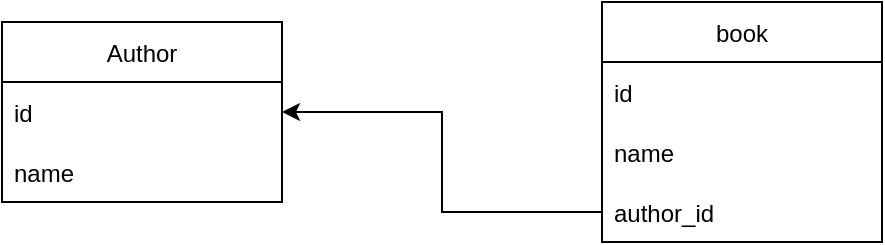 <mxfile version="16.5.4" type="github" pages="3">
  <diagram id="hCghxKvmUoczRnFk2EW5" name="many-to-one">
    <mxGraphModel dx="980" dy="609" grid="1" gridSize="10" guides="1" tooltips="1" connect="1" arrows="1" fold="1" page="1" pageScale="1" pageWidth="827" pageHeight="1169" math="0" shadow="0">
      <root>
        <mxCell id="0" />
        <mxCell id="1" parent="0" />
        <mxCell id="EPkfVW3bVox5Lf1lPbg6-3" value="Author" style="swimlane;fontStyle=0;childLayout=stackLayout;horizontal=1;startSize=30;horizontalStack=0;resizeParent=1;resizeParentMax=0;resizeLast=0;collapsible=1;marginBottom=0;" vertex="1" parent="1">
          <mxGeometry x="200" y="90" width="140" height="90" as="geometry" />
        </mxCell>
        <mxCell id="EPkfVW3bVox5Lf1lPbg6-4" value="id" style="text;strokeColor=none;fillColor=none;align=left;verticalAlign=middle;spacingLeft=4;spacingRight=4;overflow=hidden;points=[[0,0.5],[1,0.5]];portConstraint=eastwest;rotatable=0;" vertex="1" parent="EPkfVW3bVox5Lf1lPbg6-3">
          <mxGeometry y="30" width="140" height="30" as="geometry" />
        </mxCell>
        <mxCell id="EPkfVW3bVox5Lf1lPbg6-5" value="name" style="text;strokeColor=none;fillColor=none;align=left;verticalAlign=middle;spacingLeft=4;spacingRight=4;overflow=hidden;points=[[0,0.5],[1,0.5]];portConstraint=eastwest;rotatable=0;" vertex="1" parent="EPkfVW3bVox5Lf1lPbg6-3">
          <mxGeometry y="60" width="140" height="30" as="geometry" />
        </mxCell>
        <mxCell id="EPkfVW3bVox5Lf1lPbg6-7" value="book" style="swimlane;fontStyle=0;childLayout=stackLayout;horizontal=1;startSize=30;horizontalStack=0;resizeParent=1;resizeParentMax=0;resizeLast=0;collapsible=1;marginBottom=0;" vertex="1" parent="1">
          <mxGeometry x="500" y="80" width="140" height="120" as="geometry" />
        </mxCell>
        <mxCell id="EPkfVW3bVox5Lf1lPbg6-8" value="id" style="text;strokeColor=none;fillColor=none;align=left;verticalAlign=middle;spacingLeft=4;spacingRight=4;overflow=hidden;points=[[0,0.5],[1,0.5]];portConstraint=eastwest;rotatable=0;" vertex="1" parent="EPkfVW3bVox5Lf1lPbg6-7">
          <mxGeometry y="30" width="140" height="30" as="geometry" />
        </mxCell>
        <mxCell id="EPkfVW3bVox5Lf1lPbg6-9" value="name" style="text;strokeColor=none;fillColor=none;align=left;verticalAlign=middle;spacingLeft=4;spacingRight=4;overflow=hidden;points=[[0,0.5],[1,0.5]];portConstraint=eastwest;rotatable=0;" vertex="1" parent="EPkfVW3bVox5Lf1lPbg6-7">
          <mxGeometry y="60" width="140" height="30" as="geometry" />
        </mxCell>
        <mxCell id="EPkfVW3bVox5Lf1lPbg6-10" value="author_id" style="text;strokeColor=none;fillColor=none;align=left;verticalAlign=middle;spacingLeft=4;spacingRight=4;overflow=hidden;points=[[0,0.5],[1,0.5]];portConstraint=eastwest;rotatable=0;" vertex="1" parent="EPkfVW3bVox5Lf1lPbg6-7">
          <mxGeometry y="90" width="140" height="30" as="geometry" />
        </mxCell>
        <mxCell id="EPkfVW3bVox5Lf1lPbg6-11" style="edgeStyle=orthogonalEdgeStyle;rounded=0;orthogonalLoop=1;jettySize=auto;html=1;exitX=0;exitY=0.5;exitDx=0;exitDy=0;entryX=1;entryY=0.5;entryDx=0;entryDy=0;" edge="1" parent="1" source="EPkfVW3bVox5Lf1lPbg6-10" target="EPkfVW3bVox5Lf1lPbg6-4">
          <mxGeometry relative="1" as="geometry" />
        </mxCell>
      </root>
    </mxGraphModel>
  </diagram>
  <diagram id="3bvgJleBp7JOCLqyibOa" name="one-to-one">
    <mxGraphModel dx="1807" dy="609" grid="1" gridSize="10" guides="1" tooltips="1" connect="1" arrows="1" fold="1" page="1" pageScale="1" pageWidth="827" pageHeight="1169" math="0" shadow="0">
      <root>
        <mxCell id="PZozVjgh1OtRc9Y3g3VS-0" />
        <mxCell id="PZozVjgh1OtRc9Y3g3VS-1" parent="PZozVjgh1OtRc9Y3g3VS-0" />
        <mxCell id="LPvxBzS5jzO4Ys5_n9A9-1" value="country" style="swimlane;fontStyle=0;childLayout=stackLayout;horizontal=1;startSize=30;horizontalStack=0;resizeParent=1;resizeParentMax=0;resizeLast=0;collapsible=1;marginBottom=0;" vertex="1" parent="PZozVjgh1OtRc9Y3g3VS-1">
          <mxGeometry x="-620" y="135" width="140" height="90" as="geometry" />
        </mxCell>
        <mxCell id="LPvxBzS5jzO4Ys5_n9A9-2" value="id  " style="text;strokeColor=none;fillColor=none;align=left;verticalAlign=middle;spacingLeft=4;spacingRight=4;overflow=hidden;points=[[0,0.5],[1,0.5]];portConstraint=eastwest;rotatable=0;" vertex="1" parent="LPvxBzS5jzO4Ys5_n9A9-1">
          <mxGeometry y="30" width="140" height="30" as="geometry" />
        </mxCell>
        <mxCell id="LPvxBzS5jzO4Ys5_n9A9-3" value="name" style="text;strokeColor=none;fillColor=none;align=left;verticalAlign=middle;spacingLeft=4;spacingRight=4;overflow=hidden;points=[[0,0.5],[1,0.5]];portConstraint=eastwest;rotatable=0;" vertex="1" parent="LPvxBzS5jzO4Ys5_n9A9-1">
          <mxGeometry y="60" width="140" height="30" as="geometry" />
        </mxCell>
        <mxCell id="LPvxBzS5jzO4Ys5_n9A9-5" value="capital" style="swimlane;fontStyle=0;childLayout=stackLayout;horizontal=1;startSize=30;horizontalStack=0;resizeParent=1;resizeParentMax=0;resizeLast=0;collapsible=1;marginBottom=0;" vertex="1" parent="PZozVjgh1OtRc9Y3g3VS-1">
          <mxGeometry x="-340" y="120" width="140" height="120" as="geometry" />
        </mxCell>
        <mxCell id="LPvxBzS5jzO4Ys5_n9A9-6" value="id" style="text;strokeColor=none;fillColor=none;align=left;verticalAlign=middle;spacingLeft=4;spacingRight=4;overflow=hidden;points=[[0,0.5],[1,0.5]];portConstraint=eastwest;rotatable=0;" vertex="1" parent="LPvxBzS5jzO4Ys5_n9A9-5">
          <mxGeometry y="30" width="140" height="30" as="geometry" />
        </mxCell>
        <mxCell id="LPvxBzS5jzO4Ys5_n9A9-7" value="name" style="text;strokeColor=none;fillColor=none;align=left;verticalAlign=middle;spacingLeft=4;spacingRight=4;overflow=hidden;points=[[0,0.5],[1,0.5]];portConstraint=eastwest;rotatable=0;" vertex="1" parent="LPvxBzS5jzO4Ys5_n9A9-5">
          <mxGeometry y="60" width="140" height="30" as="geometry" />
        </mxCell>
        <mxCell id="LPvxBzS5jzO4Ys5_n9A9-8" value="country_id" style="text;strokeColor=none;fillColor=none;align=left;verticalAlign=middle;spacingLeft=4;spacingRight=4;overflow=hidden;points=[[0,0.5],[1,0.5]];portConstraint=eastwest;rotatable=0;" vertex="1" parent="LPvxBzS5jzO4Ys5_n9A9-5">
          <mxGeometry y="90" width="140" height="30" as="geometry" />
        </mxCell>
        <mxCell id="LPvxBzS5jzO4Ys5_n9A9-12" style="edgeStyle=orthogonalEdgeStyle;rounded=0;orthogonalLoop=1;jettySize=auto;html=1;exitX=0;exitY=0.5;exitDx=0;exitDy=0;entryX=1;entryY=0.5;entryDx=0;entryDy=0;" edge="1" parent="PZozVjgh1OtRc9Y3g3VS-1" source="LPvxBzS5jzO4Ys5_n9A9-8" target="LPvxBzS5jzO4Ys5_n9A9-2">
          <mxGeometry relative="1" as="geometry" />
        </mxCell>
        <mxCell id="LPvxBzS5jzO4Ys5_n9A9-13" value="1" style="edgeLabel;html=1;align=center;verticalAlign=middle;resizable=0;points=[];" vertex="1" connectable="0" parent="LPvxBzS5jzO4Ys5_n9A9-12">
          <mxGeometry x="0.138" y="-1" relative="1" as="geometry">
            <mxPoint y="11" as="offset" />
          </mxGeometry>
        </mxCell>
      </root>
    </mxGraphModel>
  </diagram>
  <diagram id="qd2MfE9WJVFzZownRGHJ" name="many-to-many">
    <mxGraphModel dx="980" dy="609" grid="1" gridSize="10" guides="1" tooltips="1" connect="1" arrows="1" fold="1" page="1" pageScale="1" pageWidth="827" pageHeight="1169" math="0" shadow="0">
      <root>
        <mxCell id="lyLtRCOYQLVkvUjqGWek-0" />
        <mxCell id="lyLtRCOYQLVkvUjqGWek-1" parent="lyLtRCOYQLVkvUjqGWek-0" />
        <mxCell id="lyLtRCOYQLVkvUjqGWek-2" value="order" style="swimlane;fontStyle=0;childLayout=stackLayout;horizontal=1;startSize=30;horizontalStack=0;resizeParent=1;resizeParentMax=0;resizeLast=0;collapsible=1;marginBottom=0;" vertex="1" parent="lyLtRCOYQLVkvUjqGWek-1">
          <mxGeometry x="360" y="80" width="120" height="120" as="geometry" />
        </mxCell>
        <mxCell id="lyLtRCOYQLVkvUjqGWek-3" value="id" style="text;strokeColor=none;fillColor=none;align=left;verticalAlign=middle;spacingLeft=4;spacingRight=4;overflow=hidden;points=[[0,0.5],[1,0.5]];portConstraint=eastwest;rotatable=0;" vertex="1" parent="lyLtRCOYQLVkvUjqGWek-2">
          <mxGeometry y="30" width="120" height="30" as="geometry" />
        </mxCell>
        <mxCell id="lyLtRCOYQLVkvUjqGWek-4" value="client_id" style="text;strokeColor=none;fillColor=none;align=left;verticalAlign=middle;spacingLeft=4;spacingRight=4;overflow=hidden;points=[[0,0.5],[1,0.5]];portConstraint=eastwest;rotatable=0;" vertex="1" parent="lyLtRCOYQLVkvUjqGWek-2">
          <mxGeometry y="60" width="120" height="30" as="geometry" />
        </mxCell>
        <mxCell id="lyLtRCOYQLVkvUjqGWek-5" value="item_id" style="text;strokeColor=none;fillColor=none;align=left;verticalAlign=middle;spacingLeft=4;spacingRight=4;overflow=hidden;points=[[0,0.5],[1,0.5]];portConstraint=eastwest;rotatable=0;" vertex="1" parent="lyLtRCOYQLVkvUjqGWek-2">
          <mxGeometry y="90" width="120" height="30" as="geometry" />
        </mxCell>
        <mxCell id="lyLtRCOYQLVkvUjqGWek-6" value="item" style="swimlane;fontStyle=0;childLayout=stackLayout;horizontal=1;startSize=30;horizontalStack=0;resizeParent=1;resizeParentMax=0;resizeLast=0;collapsible=1;marginBottom=0;" vertex="1" parent="lyLtRCOYQLVkvUjqGWek-1">
          <mxGeometry x="120" y="80" width="120" height="90" as="geometry" />
        </mxCell>
        <mxCell id="lyLtRCOYQLVkvUjqGWek-7" value="id" style="text;strokeColor=none;fillColor=none;align=left;verticalAlign=middle;spacingLeft=4;spacingRight=4;overflow=hidden;points=[[0,0.5],[1,0.5]];portConstraint=eastwest;rotatable=0;" vertex="1" parent="lyLtRCOYQLVkvUjqGWek-6">
          <mxGeometry y="30" width="120" height="30" as="geometry" />
        </mxCell>
        <mxCell id="lyLtRCOYQLVkvUjqGWek-8" value="name" style="text;strokeColor=none;fillColor=none;align=left;verticalAlign=middle;spacingLeft=4;spacingRight=4;overflow=hidden;points=[[0,0.5],[1,0.5]];portConstraint=eastwest;rotatable=0;" vertex="1" parent="lyLtRCOYQLVkvUjqGWek-6">
          <mxGeometry y="60" width="120" height="30" as="geometry" />
        </mxCell>
        <mxCell id="lyLtRCOYQLVkvUjqGWek-10" style="edgeStyle=orthogonalEdgeStyle;rounded=0;orthogonalLoop=1;jettySize=auto;html=1;exitX=0;exitY=0.5;exitDx=0;exitDy=0;entryX=1;entryY=0.5;entryDx=0;entryDy=0;" edge="1" parent="lyLtRCOYQLVkvUjqGWek-1" source="lyLtRCOYQLVkvUjqGWek-5" target="lyLtRCOYQLVkvUjqGWek-7">
          <mxGeometry relative="1" as="geometry" />
        </mxCell>
        <mxCell id="lyLtRCOYQLVkvUjqGWek-11" value="client" style="swimlane;fontStyle=0;childLayout=stackLayout;horizontal=1;startSize=30;horizontalStack=0;resizeParent=1;resizeParentMax=0;resizeLast=0;collapsible=1;marginBottom=0;" vertex="1" parent="lyLtRCOYQLVkvUjqGWek-1">
          <mxGeometry x="600" y="80" width="120" height="90" as="geometry" />
        </mxCell>
        <mxCell id="lyLtRCOYQLVkvUjqGWek-12" value="id" style="text;strokeColor=none;fillColor=none;align=left;verticalAlign=middle;spacingLeft=4;spacingRight=4;overflow=hidden;points=[[0,0.5],[1,0.5]];portConstraint=eastwest;rotatable=0;" vertex="1" parent="lyLtRCOYQLVkvUjqGWek-11">
          <mxGeometry y="30" width="120" height="30" as="geometry" />
        </mxCell>
        <mxCell id="lyLtRCOYQLVkvUjqGWek-13" value="name" style="text;strokeColor=none;fillColor=none;align=left;verticalAlign=middle;spacingLeft=4;spacingRight=4;overflow=hidden;points=[[0,0.5],[1,0.5]];portConstraint=eastwest;rotatable=0;" vertex="1" parent="lyLtRCOYQLVkvUjqGWek-11">
          <mxGeometry y="60" width="120" height="30" as="geometry" />
        </mxCell>
        <mxCell id="lyLtRCOYQLVkvUjqGWek-15" style="edgeStyle=orthogonalEdgeStyle;rounded=0;orthogonalLoop=1;jettySize=auto;html=1;exitX=1;exitY=0.5;exitDx=0;exitDy=0;entryX=0;entryY=0.5;entryDx=0;entryDy=0;" edge="1" parent="lyLtRCOYQLVkvUjqGWek-1" source="lyLtRCOYQLVkvUjqGWek-4" target="lyLtRCOYQLVkvUjqGWek-12">
          <mxGeometry relative="1" as="geometry" />
        </mxCell>
      </root>
    </mxGraphModel>
  </diagram>
</mxfile>
